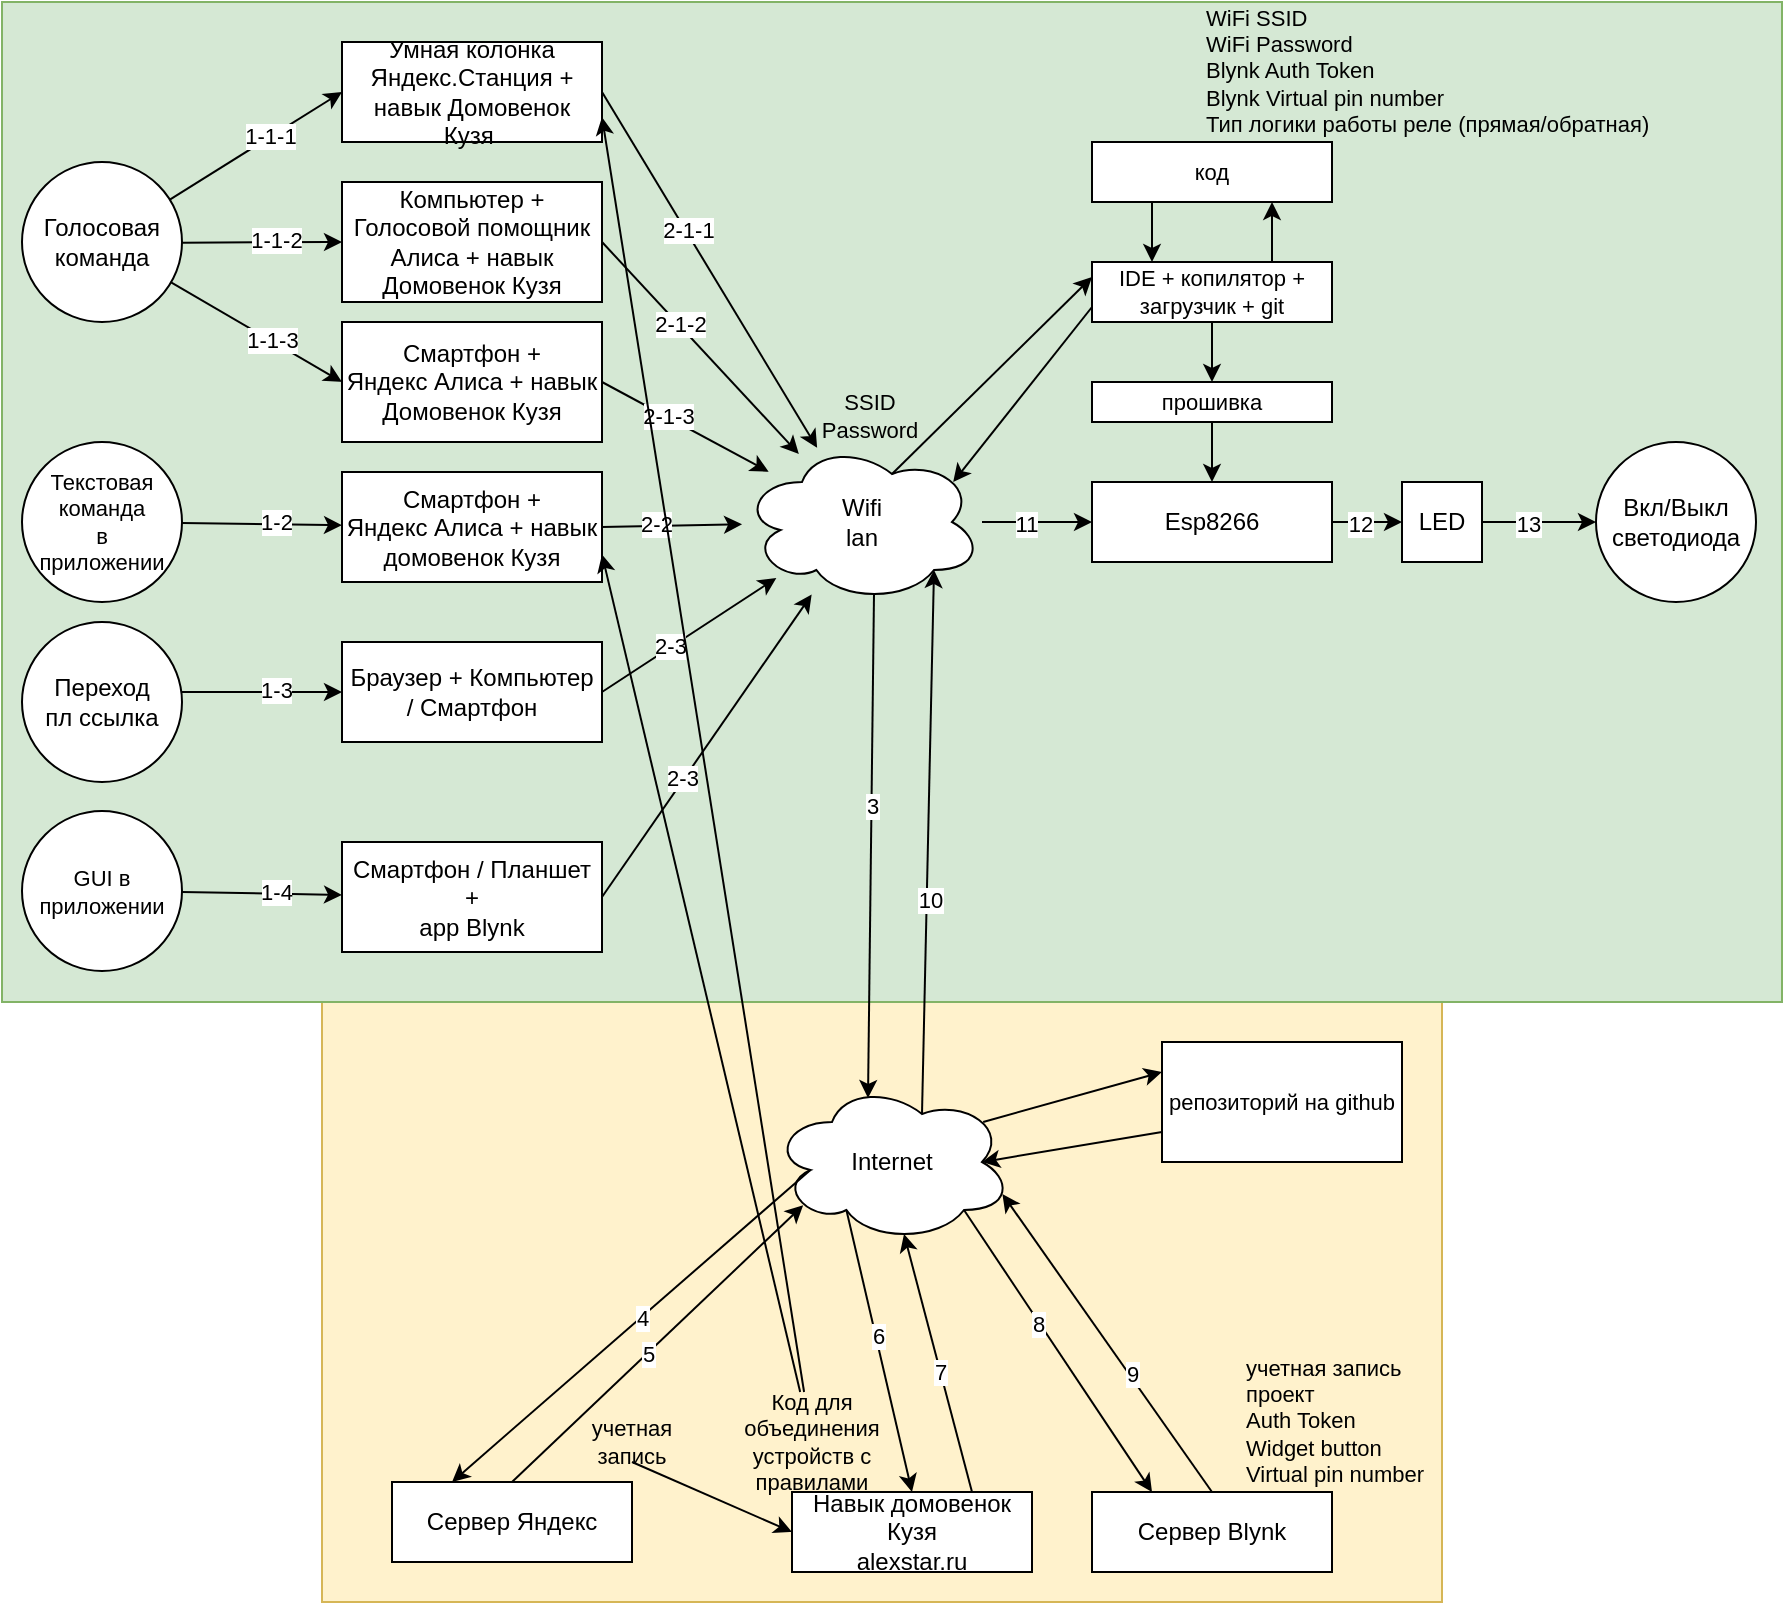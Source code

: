 <mxfile version="13.9.5" type="device"><diagram id="LXXNM-bs6FR58JlrEuCt" name="Page-1"><mxGraphModel dx="1086" dy="784" grid="1" gridSize="10" guides="1" tooltips="1" connect="1" arrows="1" fold="1" page="1" pageScale="1" pageWidth="1654" pageHeight="1169" math="0" shadow="0"><root><mxCell id="0"/><mxCell id="1" parent="0"/><mxCell id="LpgUMDEfrlkLVlZQbkxc-32" value="" style="rounded=0;whiteSpace=wrap;html=1;fontSize=11;fillColor=#fff2cc;strokeColor=#d6b656;" parent="1" vertex="1"><mxGeometry x="190" y="640" width="560" height="300" as="geometry"/></mxCell><mxCell id="ASMvSgLwhPNkv0cy1JUX-36" value="" style="rounded=0;whiteSpace=wrap;html=1;align=center;fillColor=#d5e8d4;strokeColor=#82b366;" parent="1" vertex="1"><mxGeometry x="30" y="140" width="890" height="500" as="geometry"/></mxCell><mxCell id="ASMvSgLwhPNkv0cy1JUX-1" value="Умная колонка Яндекс.Станция + навык Домовенок Кузя&amp;nbsp;" style="rounded=0;whiteSpace=wrap;html=1;" parent="1" vertex="1"><mxGeometry x="200" y="160" width="130" height="50" as="geometry"/></mxCell><mxCell id="ASMvSgLwhPNkv0cy1JUX-2" value="Сервер Яндекc" style="rounded=0;whiteSpace=wrap;html=1;" parent="1" vertex="1"><mxGeometry x="225" y="880" width="120" height="40" as="geometry"/></mxCell><mxCell id="ASMvSgLwhPNkv0cy1JUX-3" value="Wifi&lt;br&gt;lan" style="ellipse;shape=cloud;whiteSpace=wrap;html=1;" parent="1" vertex="1"><mxGeometry x="400" y="360" width="120" height="80" as="geometry"/></mxCell><mxCell id="ASMvSgLwhPNkv0cy1JUX-4" value="Internet" style="ellipse;shape=cloud;whiteSpace=wrap;html=1;" parent="1" vertex="1"><mxGeometry x="415" y="680" width="120" height="80" as="geometry"/></mxCell><mxCell id="ASMvSgLwhPNkv0cy1JUX-5" value="" style="endArrow=classic;html=1;entryX=0;entryY=0.5;entryDx=0;entryDy=0;" parent="1" source="ASMvSgLwhPNkv0cy1JUX-29" target="ASMvSgLwhPNkv0cy1JUX-1" edge="1"><mxGeometry width="50" height="50" relative="1" as="geometry"><mxPoint x="340" y="390" as="sourcePoint"/><mxPoint x="390" y="340" as="targetPoint"/></mxGeometry></mxCell><mxCell id="ASMvSgLwhPNkv0cy1JUX-14" value="1-1-1" style="edgeLabel;html=1;align=center;verticalAlign=middle;resizable=0;points=[];" parent="ASMvSgLwhPNkv0cy1JUX-5" vertex="1" connectable="0"><mxGeometry x="0.161" y="1" relative="1" as="geometry"><mxPoint as="offset"/></mxGeometry></mxCell><mxCell id="ASMvSgLwhPNkv0cy1JUX-6" value="" style="endArrow=classic;html=1;exitX=1;exitY=0.5;exitDx=0;exitDy=0;" parent="1" source="ASMvSgLwhPNkv0cy1JUX-1" target="ASMvSgLwhPNkv0cy1JUX-3" edge="1"><mxGeometry width="50" height="50" relative="1" as="geometry"><mxPoint x="440" y="310" as="sourcePoint"/><mxPoint x="440" y="360" as="targetPoint"/></mxGeometry></mxCell><mxCell id="ASMvSgLwhPNkv0cy1JUX-15" value="2-1-1" style="edgeLabel;html=1;align=center;verticalAlign=middle;resizable=0;points=[];" parent="ASMvSgLwhPNkv0cy1JUX-6" vertex="1" connectable="0"><mxGeometry x="-0.225" y="1" relative="1" as="geometry"><mxPoint as="offset"/></mxGeometry></mxCell><mxCell id="ASMvSgLwhPNkv0cy1JUX-7" value="" style="endArrow=classic;html=1;entryX=0.4;entryY=0.1;entryDx=0;entryDy=0;entryPerimeter=0;exitX=0.55;exitY=0.95;exitDx=0;exitDy=0;exitPerimeter=0;" parent="1" source="ASMvSgLwhPNkv0cy1JUX-3" target="ASMvSgLwhPNkv0cy1JUX-4" edge="1"><mxGeometry width="50" height="50" relative="1" as="geometry"><mxPoint x="440" y="310" as="sourcePoint"/><mxPoint x="440" y="480" as="targetPoint"/></mxGeometry></mxCell><mxCell id="ASMvSgLwhPNkv0cy1JUX-16" value="3" style="edgeLabel;html=1;align=center;verticalAlign=middle;resizable=0;points=[];" parent="ASMvSgLwhPNkv0cy1JUX-7" vertex="1" connectable="0"><mxGeometry x="-0.157" relative="1" as="geometry"><mxPoint as="offset"/></mxGeometry></mxCell><mxCell id="ASMvSgLwhPNkv0cy1JUX-8" value="Сервер Blynk" style="rounded=0;whiteSpace=wrap;html=1;" parent="1" vertex="1"><mxGeometry x="575" y="885" width="120" height="40" as="geometry"/></mxCell><mxCell id="ASMvSgLwhPNkv0cy1JUX-9" value="Esp8266" style="rounded=0;whiteSpace=wrap;html=1;" parent="1" vertex="1"><mxGeometry x="575" y="380" width="120" height="40" as="geometry"/></mxCell><mxCell id="ASMvSgLwhPNkv0cy1JUX-10" value="" style="endArrow=classic;html=1;exitX=0.16;exitY=0.55;exitDx=0;exitDy=0;exitPerimeter=0;entryX=0.25;entryY=0;entryDx=0;entryDy=0;" parent="1" source="ASMvSgLwhPNkv0cy1JUX-4" target="ASMvSgLwhPNkv0cy1JUX-2" edge="1"><mxGeometry width="50" height="50" relative="1" as="geometry"><mxPoint x="431.169" y="752.57" as="sourcePoint"/><mxPoint x="337.429" y="840" as="targetPoint"/></mxGeometry></mxCell><mxCell id="ASMvSgLwhPNkv0cy1JUX-17" value="4" style="edgeLabel;html=1;align=center;verticalAlign=middle;resizable=0;points=[];" parent="ASMvSgLwhPNkv0cy1JUX-10" vertex="1" connectable="0"><mxGeometry x="-0.059" relative="1" as="geometry"><mxPoint as="offset"/></mxGeometry></mxCell><mxCell id="ASMvSgLwhPNkv0cy1JUX-11" value="" style="endArrow=classic;html=1;entryX=0.13;entryY=0.77;entryDx=0;entryDy=0;entryPerimeter=0;exitX=0.5;exitY=0;exitDx=0;exitDy=0;" parent="1" source="ASMvSgLwhPNkv0cy1JUX-2" target="ASMvSgLwhPNkv0cy1JUX-4" edge="1"><mxGeometry width="50" height="50" relative="1" as="geometry"><mxPoint x="356.429" y="840" as="sourcePoint"/><mxPoint x="450.126" y="752.549" as="targetPoint"/></mxGeometry></mxCell><mxCell id="ASMvSgLwhPNkv0cy1JUX-18" value="5" style="edgeLabel;html=1;align=center;verticalAlign=middle;resizable=0;points=[];" parent="ASMvSgLwhPNkv0cy1JUX-11" vertex="1" connectable="0"><mxGeometry x="-0.069" relative="1" as="geometry"><mxPoint as="offset"/></mxGeometry></mxCell><mxCell id="ASMvSgLwhPNkv0cy1JUX-12" value="" style="endArrow=classic;html=1;exitX=0.31;exitY=0.8;exitDx=0;exitDy=0;exitPerimeter=0;entryX=0.5;entryY=0;entryDx=0;entryDy=0;" parent="1" source="ASMvSgLwhPNkv0cy1JUX-4" target="ASMvSgLwhPNkv0cy1JUX-24" edge="1"><mxGeometry width="50" height="50" relative="1" as="geometry"><mxPoint x="468.775" y="759.957" as="sourcePoint"/><mxPoint x="425" y="830" as="targetPoint"/></mxGeometry></mxCell><mxCell id="ASMvSgLwhPNkv0cy1JUX-19" value="6" style="edgeLabel;html=1;align=center;verticalAlign=middle;resizable=0;points=[];" parent="ASMvSgLwhPNkv0cy1JUX-12" vertex="1" connectable="0"><mxGeometry x="-0.101" y="1" relative="1" as="geometry"><mxPoint as="offset"/></mxGeometry></mxCell><mxCell id="ASMvSgLwhPNkv0cy1JUX-13" value="" style="endArrow=classic;html=1;exitX=0.75;exitY=0;exitDx=0;exitDy=0;entryX=0.55;entryY=0.95;entryDx=0;entryDy=0;entryPerimeter=0;" parent="1" source="ASMvSgLwhPNkv0cy1JUX-24" target="ASMvSgLwhPNkv0cy1JUX-4" edge="1"><mxGeometry width="50" height="50" relative="1" as="geometry"><mxPoint x="493.571" y="840" as="sourcePoint"/><mxPoint x="487.854" y="759.955" as="targetPoint"/></mxGeometry></mxCell><mxCell id="ASMvSgLwhPNkv0cy1JUX-20" value="7" style="edgeLabel;html=1;align=center;verticalAlign=middle;resizable=0;points=[];" parent="ASMvSgLwhPNkv0cy1JUX-13" vertex="1" connectable="0"><mxGeometry x="-0.069" relative="1" as="geometry"><mxPoint as="offset"/></mxGeometry></mxCell><mxCell id="ASMvSgLwhPNkv0cy1JUX-21" value="LED" style="rounded=0;whiteSpace=wrap;html=1;" parent="1" vertex="1"><mxGeometry x="730" y="380" width="40" height="40" as="geometry"/></mxCell><mxCell id="ASMvSgLwhPNkv0cy1JUX-22" value="" style="endArrow=classic;html=1;entryX=0.25;entryY=0;entryDx=0;entryDy=0;exitX=0.8;exitY=0.8;exitDx=0;exitDy=0;exitPerimeter=0;" parent="1" source="ASMvSgLwhPNkv0cy1JUX-4" target="ASMvSgLwhPNkv0cy1JUX-8" edge="1"><mxGeometry width="50" height="50" relative="1" as="geometry"><mxPoint x="507.426" y="748.284" as="sourcePoint"/><mxPoint x="645" y="840" as="targetPoint"/></mxGeometry></mxCell><mxCell id="ASMvSgLwhPNkv0cy1JUX-23" value="8" style="edgeLabel;html=1;align=center;verticalAlign=middle;resizable=0;points=[];" parent="ASMvSgLwhPNkv0cy1JUX-22" vertex="1" connectable="0"><mxGeometry x="-0.208" y="-1" relative="1" as="geometry"><mxPoint as="offset"/></mxGeometry></mxCell><mxCell id="ASMvSgLwhPNkv0cy1JUX-24" value="Навык домовенок Кузя&lt;br&gt;alexstar.ru" style="rounded=0;whiteSpace=wrap;html=1;" parent="1" vertex="1"><mxGeometry x="425" y="885" width="120" height="40" as="geometry"/></mxCell><mxCell id="ASMvSgLwhPNkv0cy1JUX-25" value="" style="endArrow=classic;html=1;exitX=0.5;exitY=0;exitDx=0;exitDy=0;entryX=0.96;entryY=0.7;entryDx=0;entryDy=0;entryPerimeter=0;" parent="1" source="ASMvSgLwhPNkv0cy1JUX-8" target="ASMvSgLwhPNkv0cy1JUX-4" edge="1"><mxGeometry width="50" height="50" relative="1" as="geometry"><mxPoint x="665" y="840" as="sourcePoint"/><mxPoint x="527.426" y="748.284" as="targetPoint"/></mxGeometry></mxCell><mxCell id="ASMvSgLwhPNkv0cy1JUX-26" value="9" style="edgeLabel;html=1;align=center;verticalAlign=middle;resizable=0;points=[];" parent="ASMvSgLwhPNkv0cy1JUX-25" vertex="1" connectable="0"><mxGeometry x="-0.208" y="-1" relative="1" as="geometry"><mxPoint as="offset"/></mxGeometry></mxCell><mxCell id="ASMvSgLwhPNkv0cy1JUX-29" value="&lt;span&gt;Голосовая&lt;/span&gt;&lt;br&gt;&lt;div&gt;&lt;span&gt;команда&lt;/span&gt;&lt;/div&gt;" style="ellipse;whiteSpace=wrap;html=1;aspect=fixed;align=center;" parent="1" vertex="1"><mxGeometry x="40" y="220" width="80" height="80" as="geometry"/></mxCell><mxCell id="ASMvSgLwhPNkv0cy1JUX-31" value="" style="endArrow=classic;html=1;entryX=0.8;entryY=0.8;entryDx=0;entryDy=0;entryPerimeter=0;exitX=0.625;exitY=0.2;exitDx=0;exitDy=0;exitPerimeter=0;" parent="1" source="ASMvSgLwhPNkv0cy1JUX-4" target="ASMvSgLwhPNkv0cy1JUX-3" edge="1"><mxGeometry width="50" height="50" relative="1" as="geometry"><mxPoint x="460" y="480" as="sourcePoint"/><mxPoint x="460" y="310" as="targetPoint"/></mxGeometry></mxCell><mxCell id="ASMvSgLwhPNkv0cy1JUX-32" value="10" style="edgeLabel;html=1;align=center;verticalAlign=middle;resizable=0;points=[];" parent="ASMvSgLwhPNkv0cy1JUX-31" vertex="1" connectable="0"><mxGeometry x="-0.208" y="-1" relative="1" as="geometry"><mxPoint as="offset"/></mxGeometry></mxCell><mxCell id="ASMvSgLwhPNkv0cy1JUX-33" value="" style="endArrow=classic;html=1;entryX=0;entryY=0.5;entryDx=0;entryDy=0;" parent="1" source="ASMvSgLwhPNkv0cy1JUX-3" target="ASMvSgLwhPNkv0cy1JUX-9" edge="1"><mxGeometry width="50" height="50" relative="1" as="geometry"><mxPoint x="890" y="400" as="sourcePoint"/><mxPoint x="669.231" y="290" as="targetPoint"/></mxGeometry></mxCell><mxCell id="ASMvSgLwhPNkv0cy1JUX-34" value="11" style="edgeLabel;html=1;align=center;verticalAlign=middle;resizable=0;points=[];" parent="ASMvSgLwhPNkv0cy1JUX-33" vertex="1" connectable="0"><mxGeometry x="-0.208" y="-1" relative="1" as="geometry"><mxPoint as="offset"/></mxGeometry></mxCell><mxCell id="ASMvSgLwhPNkv0cy1JUX-35" value="&lt;span style=&quot;text-align: left&quot;&gt;Вкл/Выкл светодиода&lt;/span&gt;" style="ellipse;whiteSpace=wrap;html=1;aspect=fixed;align=center;" parent="1" vertex="1"><mxGeometry x="827" y="360" width="80" height="80" as="geometry"/></mxCell><mxCell id="LpgUMDEfrlkLVlZQbkxc-1" value="" style="endArrow=classic;html=1;" parent="1" source="ASMvSgLwhPNkv0cy1JUX-9" target="ASMvSgLwhPNkv0cy1JUX-21" edge="1"><mxGeometry width="50" height="50" relative="1" as="geometry"><mxPoint x="890" y="400" as="sourcePoint"/><mxPoint x="669.231" y="290" as="targetPoint"/></mxGeometry></mxCell><mxCell id="LpgUMDEfrlkLVlZQbkxc-2" value="12" style="edgeLabel;html=1;align=center;verticalAlign=middle;resizable=0;points=[];" parent="LpgUMDEfrlkLVlZQbkxc-1" vertex="1" connectable="0"><mxGeometry x="-0.208" y="-1" relative="1" as="geometry"><mxPoint as="offset"/></mxGeometry></mxCell><mxCell id="LpgUMDEfrlkLVlZQbkxc-3" value="" style="endArrow=classic;html=1;" parent="1" source="ASMvSgLwhPNkv0cy1JUX-21" target="ASMvSgLwhPNkv0cy1JUX-35" edge="1"><mxGeometry width="50" height="50" relative="1" as="geometry"><mxPoint x="890" y="400" as="sourcePoint"/><mxPoint x="669.231" y="290" as="targetPoint"/></mxGeometry></mxCell><mxCell id="LpgUMDEfrlkLVlZQbkxc-4" value="13" style="edgeLabel;html=1;align=center;verticalAlign=middle;resizable=0;points=[];" parent="LpgUMDEfrlkLVlZQbkxc-3" vertex="1" connectable="0"><mxGeometry x="-0.208" y="-1" relative="1" as="geometry"><mxPoint as="offset"/></mxGeometry></mxCell><mxCell id="LpgUMDEfrlkLVlZQbkxc-5" value="Смартфон +&lt;br&gt;Яндекс Алиса + навык Домовенок Кузя" style="rounded=0;whiteSpace=wrap;html=1;" parent="1" vertex="1"><mxGeometry x="200" y="300" width="130" height="60" as="geometry"/></mxCell><mxCell id="LpgUMDEfrlkLVlZQbkxc-7" value="Компьютер + Голосовой помощник Алиса + навык Домовенок Кузя" style="rounded=0;whiteSpace=wrap;html=1;" parent="1" vertex="1"><mxGeometry x="200" y="230" width="130" height="60" as="geometry"/></mxCell><mxCell id="LpgUMDEfrlkLVlZQbkxc-8" value="" style="endArrow=classic;html=1;entryX=0;entryY=0.5;entryDx=0;entryDy=0;" parent="1" source="ASMvSgLwhPNkv0cy1JUX-29" target="LpgUMDEfrlkLVlZQbkxc-5" edge="1"><mxGeometry width="50" height="50" relative="1" as="geometry"><mxPoint x="340" y="390" as="sourcePoint"/><mxPoint x="390" y="340" as="targetPoint"/></mxGeometry></mxCell><mxCell id="LpgUMDEfrlkLVlZQbkxc-9" value="1-1-3" style="edgeLabel;html=1;align=center;verticalAlign=middle;resizable=0;points=[];" parent="LpgUMDEfrlkLVlZQbkxc-8" vertex="1" connectable="0"><mxGeometry x="0.161" y="1" relative="1" as="geometry"><mxPoint as="offset"/></mxGeometry></mxCell><mxCell id="LpgUMDEfrlkLVlZQbkxc-10" value="" style="endArrow=classic;html=1;entryX=0;entryY=0.5;entryDx=0;entryDy=0;" parent="1" source="ASMvSgLwhPNkv0cy1JUX-29" target="LpgUMDEfrlkLVlZQbkxc-7" edge="1"><mxGeometry width="50" height="50" relative="1" as="geometry"><mxPoint x="340" y="390" as="sourcePoint"/><mxPoint x="390" y="340" as="targetPoint"/></mxGeometry></mxCell><mxCell id="LpgUMDEfrlkLVlZQbkxc-11" value="1-1-2" style="edgeLabel;html=1;align=center;verticalAlign=middle;resizable=0;points=[];" parent="LpgUMDEfrlkLVlZQbkxc-10" vertex="1" connectable="0"><mxGeometry x="0.161" y="1" relative="1" as="geometry"><mxPoint as="offset"/></mxGeometry></mxCell><mxCell id="LpgUMDEfrlkLVlZQbkxc-12" value="" style="endArrow=classic;html=1;exitX=1;exitY=0.5;exitDx=0;exitDy=0;" parent="1" source="LpgUMDEfrlkLVlZQbkxc-5" target="ASMvSgLwhPNkv0cy1JUX-3" edge="1"><mxGeometry width="50" height="50" relative="1" as="geometry"><mxPoint x="440" y="310" as="sourcePoint"/><mxPoint x="440" y="360" as="targetPoint"/></mxGeometry></mxCell><mxCell id="LpgUMDEfrlkLVlZQbkxc-13" value="2-1-3" style="edgeLabel;html=1;align=center;verticalAlign=middle;resizable=0;points=[];" parent="LpgUMDEfrlkLVlZQbkxc-12" vertex="1" connectable="0"><mxGeometry x="-0.225" y="1" relative="1" as="geometry"><mxPoint as="offset"/></mxGeometry></mxCell><mxCell id="LpgUMDEfrlkLVlZQbkxc-14" value="" style="endArrow=classic;html=1;exitX=1;exitY=0.5;exitDx=0;exitDy=0;" parent="1" source="LpgUMDEfrlkLVlZQbkxc-7" target="ASMvSgLwhPNkv0cy1JUX-3" edge="1"><mxGeometry width="50" height="50" relative="1" as="geometry"><mxPoint x="440" y="310" as="sourcePoint"/><mxPoint x="440" y="360" as="targetPoint"/></mxGeometry></mxCell><mxCell id="LpgUMDEfrlkLVlZQbkxc-15" value="2-1-2" style="edgeLabel;html=1;align=center;verticalAlign=middle;resizable=0;points=[];" parent="LpgUMDEfrlkLVlZQbkxc-14" vertex="1" connectable="0"><mxGeometry x="-0.225" y="1" relative="1" as="geometry"><mxPoint as="offset"/></mxGeometry></mxCell><mxCell id="LpgUMDEfrlkLVlZQbkxc-16" value="Текстовая команда&lt;br style=&quot;font-size: 11px;&quot;&gt;в &lt;br style=&quot;font-size: 11px;&quot;&gt;приложении" style="ellipse;whiteSpace=wrap;html=1;aspect=fixed;align=center;fontSize=11;" parent="1" vertex="1"><mxGeometry x="40" y="360" width="80" height="80" as="geometry"/></mxCell><mxCell id="LpgUMDEfrlkLVlZQbkxc-17" value="Смартфон +&lt;br&gt;Яндекс Алиса + навык домовенок Кузя" style="rounded=0;whiteSpace=wrap;html=1;" parent="1" vertex="1"><mxGeometry x="200" y="375" width="130" height="55" as="geometry"/></mxCell><mxCell id="LpgUMDEfrlkLVlZQbkxc-21" value="" style="endArrow=classic;html=1;" parent="1" source="LpgUMDEfrlkLVlZQbkxc-16" target="LpgUMDEfrlkLVlZQbkxc-17" edge="1"><mxGeometry width="50" height="50" relative="1" as="geometry"><mxPoint x="340" y="390" as="sourcePoint"/><mxPoint x="390" y="340" as="targetPoint"/></mxGeometry></mxCell><mxCell id="LpgUMDEfrlkLVlZQbkxc-22" value="1-2" style="edgeLabel;html=1;align=center;verticalAlign=middle;resizable=0;points=[];" parent="LpgUMDEfrlkLVlZQbkxc-21" vertex="1" connectable="0"><mxGeometry x="0.161" y="1" relative="1" as="geometry"><mxPoint as="offset"/></mxGeometry></mxCell><mxCell id="LpgUMDEfrlkLVlZQbkxc-23" value="" style="endArrow=classic;html=1;exitX=1;exitY=0.5;exitDx=0;exitDy=0;" parent="1" source="LpgUMDEfrlkLVlZQbkxc-17" target="ASMvSgLwhPNkv0cy1JUX-3" edge="1"><mxGeometry width="50" height="50" relative="1" as="geometry"><mxPoint x="440" y="310" as="sourcePoint"/><mxPoint x="440" y="360" as="targetPoint"/></mxGeometry></mxCell><mxCell id="LpgUMDEfrlkLVlZQbkxc-24" value="2-2" style="edgeLabel;html=1;align=center;verticalAlign=middle;resizable=0;points=[];" parent="LpgUMDEfrlkLVlZQbkxc-23" vertex="1" connectable="0"><mxGeometry x="-0.225" y="1" relative="1" as="geometry"><mxPoint as="offset"/></mxGeometry></mxCell><mxCell id="LpgUMDEfrlkLVlZQbkxc-26" value="Переход&lt;br&gt;пл ссылка" style="ellipse;whiteSpace=wrap;html=1;aspect=fixed;align=center;" parent="1" vertex="1"><mxGeometry x="40" y="450" width="80" height="80" as="geometry"/></mxCell><mxCell id="LpgUMDEfrlkLVlZQbkxc-27" value="Браузер + Компьютер / Смартфон" style="rounded=0;whiteSpace=wrap;html=1;" parent="1" vertex="1"><mxGeometry x="200" y="460" width="130" height="50" as="geometry"/></mxCell><mxCell id="LpgUMDEfrlkLVlZQbkxc-28" value="" style="endArrow=classic;html=1;entryX=0;entryY=0.5;entryDx=0;entryDy=0;" parent="1" target="LpgUMDEfrlkLVlZQbkxc-27" edge="1"><mxGeometry width="50" height="50" relative="1" as="geometry"><mxPoint x="120" y="485" as="sourcePoint"/><mxPoint x="390" y="705" as="targetPoint"/></mxGeometry></mxCell><mxCell id="LpgUMDEfrlkLVlZQbkxc-29" value="1-3" style="edgeLabel;html=1;align=center;verticalAlign=middle;resizable=0;points=[];" parent="LpgUMDEfrlkLVlZQbkxc-28" vertex="1" connectable="0"><mxGeometry x="0.161" y="1" relative="1" as="geometry"><mxPoint as="offset"/></mxGeometry></mxCell><mxCell id="LpgUMDEfrlkLVlZQbkxc-30" value="" style="endArrow=classic;html=1;exitX=1;exitY=0.5;exitDx=0;exitDy=0;" parent="1" source="LpgUMDEfrlkLVlZQbkxc-27" target="ASMvSgLwhPNkv0cy1JUX-3" edge="1"><mxGeometry width="50" height="50" relative="1" as="geometry"><mxPoint x="440" y="310" as="sourcePoint"/><mxPoint x="440" y="360" as="targetPoint"/></mxGeometry></mxCell><mxCell id="LpgUMDEfrlkLVlZQbkxc-31" value="2-3" style="edgeLabel;html=1;align=center;verticalAlign=middle;resizable=0;points=[];" parent="LpgUMDEfrlkLVlZQbkxc-30" vertex="1" connectable="0"><mxGeometry x="-0.225" y="1" relative="1" as="geometry"><mxPoint as="offset"/></mxGeometry></mxCell><mxCell id="LpgUMDEfrlkLVlZQbkxc-33" value="SSID&lt;br&gt;Password" style="text;html=1;strokeColor=none;fillColor=none;align=center;verticalAlign=middle;whiteSpace=wrap;rounded=0;fontSize=11;" parent="1" vertex="1"><mxGeometry x="444" y="337" width="40" height="20" as="geometry"/></mxCell><mxCell id="LpgUMDEfrlkLVlZQbkxc-34" value="учетная запись&lt;br&gt;проект&lt;br&gt;Auth Token&lt;br&gt;Widget button&lt;br&gt;Virtual pin number" style="text;html=1;strokeColor=none;fillColor=none;align=left;verticalAlign=bottom;whiteSpace=wrap;rounded=0;fontSize=11;" parent="1" vertex="1"><mxGeometry x="650" y="800" width="100" height="85" as="geometry"/></mxCell><mxCell id="LpgUMDEfrlkLVlZQbkxc-35" value="Код для объединения устройств c правилами" style="text;html=1;strokeColor=none;fillColor=none;align=center;verticalAlign=middle;whiteSpace=wrap;rounded=0;fontSize=11;" parent="1" vertex="1"><mxGeometry x="395" y="835" width="80" height="50" as="geometry"/></mxCell><mxCell id="LpgUMDEfrlkLVlZQbkxc-37" value="учетная запись" style="text;html=1;strokeColor=none;fillColor=none;align=center;verticalAlign=middle;whiteSpace=wrap;rounded=0;fontSize=11;" parent="1" vertex="1"><mxGeometry x="325" y="850" width="40" height="20" as="geometry"/></mxCell><mxCell id="LpgUMDEfrlkLVlZQbkxc-39" value="GUI в приложении" style="ellipse;whiteSpace=wrap;html=1;aspect=fixed;align=center;fontSize=11;" parent="1" vertex="1"><mxGeometry x="40" y="544.5" width="80" height="80" as="geometry"/></mxCell><mxCell id="LpgUMDEfrlkLVlZQbkxc-40" value="Смартфон / Планшет +&lt;br&gt;app Blynk" style="rounded=0;whiteSpace=wrap;html=1;" parent="1" vertex="1"><mxGeometry x="200" y="560" width="130" height="55" as="geometry"/></mxCell><mxCell id="LpgUMDEfrlkLVlZQbkxc-41" value="" style="endArrow=classic;html=1;" parent="1" source="LpgUMDEfrlkLVlZQbkxc-39" target="LpgUMDEfrlkLVlZQbkxc-40" edge="1"><mxGeometry width="50" height="50" relative="1" as="geometry"><mxPoint x="340" y="670" as="sourcePoint"/><mxPoint x="390" y="620" as="targetPoint"/></mxGeometry></mxCell><mxCell id="LpgUMDEfrlkLVlZQbkxc-42" value="1-4" style="edgeLabel;html=1;align=center;verticalAlign=middle;resizable=0;points=[];" parent="LpgUMDEfrlkLVlZQbkxc-41" vertex="1" connectable="0"><mxGeometry x="0.161" y="1" relative="1" as="geometry"><mxPoint as="offset"/></mxGeometry></mxCell><mxCell id="LpgUMDEfrlkLVlZQbkxc-44" value="" style="endArrow=classic;html=1;exitX=1;exitY=0.5;exitDx=0;exitDy=0;" parent="1" source="LpgUMDEfrlkLVlZQbkxc-40" target="ASMvSgLwhPNkv0cy1JUX-3" edge="1"><mxGeometry width="50" height="50" relative="1" as="geometry"><mxPoint x="440" y="310" as="sourcePoint"/><mxPoint x="440" y="360" as="targetPoint"/></mxGeometry></mxCell><mxCell id="LpgUMDEfrlkLVlZQbkxc-45" value="2-3" style="edgeLabel;html=1;align=center;verticalAlign=middle;resizable=0;points=[];" parent="LpgUMDEfrlkLVlZQbkxc-44" vertex="1" connectable="0"><mxGeometry x="-0.225" y="1" relative="1" as="geometry"><mxPoint as="offset"/></mxGeometry></mxCell><mxCell id="LpgUMDEfrlkLVlZQbkxc-47" value="" style="endArrow=classic;html=1;fontSize=11;exitX=0.5;exitY=1;exitDx=0;exitDy=0;entryX=0;entryY=0.5;entryDx=0;entryDy=0;" parent="1" source="LpgUMDEfrlkLVlZQbkxc-37" target="ASMvSgLwhPNkv0cy1JUX-24" edge="1"><mxGeometry width="50" height="50" relative="1" as="geometry"><mxPoint x="385" y="1045" as="sourcePoint"/><mxPoint x="435" y="995" as="targetPoint"/></mxGeometry></mxCell><mxCell id="LpgUMDEfrlkLVlZQbkxc-48" value="" style="endArrow=classic;html=1;fontSize=11;entryX=1;entryY=0.75;entryDx=0;entryDy=0;" parent="1" source="LpgUMDEfrlkLVlZQbkxc-35" target="ASMvSgLwhPNkv0cy1JUX-1" edge="1"><mxGeometry width="50" height="50" relative="1" as="geometry"><mxPoint x="345" y="1005" as="sourcePoint"/><mxPoint x="395" y="955" as="targetPoint"/></mxGeometry></mxCell><mxCell id="LpgUMDEfrlkLVlZQbkxc-52" value="" style="endArrow=classic;html=1;fontSize=11;entryX=1;entryY=0.75;entryDx=0;entryDy=0;" parent="1" source="LpgUMDEfrlkLVlZQbkxc-35" target="LpgUMDEfrlkLVlZQbkxc-17" edge="1"><mxGeometry width="50" height="50" relative="1" as="geometry"><mxPoint x="260" y="750" as="sourcePoint"/><mxPoint x="310" y="700" as="targetPoint"/></mxGeometry></mxCell><mxCell id="LpgUMDEfrlkLVlZQbkxc-55" value="прошивка" style="rounded=0;whiteSpace=wrap;html=1;fontSize=11;align=center;" parent="1" vertex="1"><mxGeometry x="575" y="330" width="120" height="20" as="geometry"/></mxCell><mxCell id="LpgUMDEfrlkLVlZQbkxc-56" value="код" style="rounded=0;whiteSpace=wrap;html=1;fontSize=11;align=center;" parent="1" vertex="1"><mxGeometry x="575" y="210" width="120" height="30" as="geometry"/></mxCell><mxCell id="LpgUMDEfrlkLVlZQbkxc-57" value="IDE + копилятор + загрузчик + git" style="rounded=0;whiteSpace=wrap;html=1;fontSize=11;align=center;" parent="1" vertex="1"><mxGeometry x="575" y="270" width="120" height="30" as="geometry"/></mxCell><mxCell id="LpgUMDEfrlkLVlZQbkxc-58" value="репозиторий на github" style="rounded=0;whiteSpace=wrap;html=1;fontSize=11;align=center;" parent="1" vertex="1"><mxGeometry x="610" y="660" width="120" height="60" as="geometry"/></mxCell><mxCell id="LpgUMDEfrlkLVlZQbkxc-59" value="" style="endArrow=classic;html=1;fontSize=11;exitX=0;exitY=0.75;exitDx=0;exitDy=0;entryX=0.875;entryY=0.5;entryDx=0;entryDy=0;entryPerimeter=0;" parent="1" source="LpgUMDEfrlkLVlZQbkxc-58" target="ASMvSgLwhPNkv0cy1JUX-4" edge="1"><mxGeometry width="50" height="50" relative="1" as="geometry"><mxPoint x="830" y="790" as="sourcePoint"/><mxPoint x="880" y="740" as="targetPoint"/></mxGeometry></mxCell><mxCell id="LpgUMDEfrlkLVlZQbkxc-60" value="" style="endArrow=classic;html=1;fontSize=11;exitX=0.88;exitY=0.25;exitDx=0;exitDy=0;exitPerimeter=0;entryX=0;entryY=0.25;entryDx=0;entryDy=0;" parent="1" source="ASMvSgLwhPNkv0cy1JUX-4" target="LpgUMDEfrlkLVlZQbkxc-58" edge="1"><mxGeometry width="50" height="50" relative="1" as="geometry"><mxPoint x="820" y="770" as="sourcePoint"/><mxPoint x="870" y="720" as="targetPoint"/></mxGeometry></mxCell><mxCell id="LpgUMDEfrlkLVlZQbkxc-61" value="" style="endArrow=classic;html=1;fontSize=11;exitX=0.5;exitY=1;exitDx=0;exitDy=0;" parent="1" source="LpgUMDEfrlkLVlZQbkxc-55" target="ASMvSgLwhPNkv0cy1JUX-9" edge="1"><mxGeometry width="50" height="50" relative="1" as="geometry"><mxPoint x="820" y="340" as="sourcePoint"/><mxPoint x="870" y="290" as="targetPoint"/></mxGeometry></mxCell><mxCell id="LpgUMDEfrlkLVlZQbkxc-62" value="" style="endArrow=classic;html=1;fontSize=11;exitX=0.5;exitY=1;exitDx=0;exitDy=0;" parent="1" source="LpgUMDEfrlkLVlZQbkxc-57" target="LpgUMDEfrlkLVlZQbkxc-55" edge="1"><mxGeometry width="50" height="50" relative="1" as="geometry"><mxPoint x="1010" y="480" as="sourcePoint"/><mxPoint x="1060" y="430" as="targetPoint"/></mxGeometry></mxCell><mxCell id="LpgUMDEfrlkLVlZQbkxc-63" value="" style="endArrow=classic;html=1;fontSize=11;exitX=0;exitY=0.75;exitDx=0;exitDy=0;entryX=0.88;entryY=0.25;entryDx=0;entryDy=0;entryPerimeter=0;" parent="1" source="LpgUMDEfrlkLVlZQbkxc-57" target="ASMvSgLwhPNkv0cy1JUX-3" edge="1"><mxGeometry width="50" height="50" relative="1" as="geometry"><mxPoint x="1050" y="490" as="sourcePoint"/><mxPoint x="1100" y="440" as="targetPoint"/></mxGeometry></mxCell><mxCell id="LpgUMDEfrlkLVlZQbkxc-64" value="" style="endArrow=classic;html=1;fontSize=11;exitX=0.625;exitY=0.2;exitDx=0;exitDy=0;exitPerimeter=0;entryX=0;entryY=0.25;entryDx=0;entryDy=0;" parent="1" source="ASMvSgLwhPNkv0cy1JUX-3" target="LpgUMDEfrlkLVlZQbkxc-57" edge="1"><mxGeometry width="50" height="50" relative="1" as="geometry"><mxPoint x="1080" y="470" as="sourcePoint"/><mxPoint x="1130" y="420" as="targetPoint"/></mxGeometry></mxCell><mxCell id="LpgUMDEfrlkLVlZQbkxc-65" value="" style="endArrow=classic;html=1;fontSize=11;exitX=0.75;exitY=0;exitDx=0;exitDy=0;entryX=0.75;entryY=1;entryDx=0;entryDy=0;" parent="1" source="LpgUMDEfrlkLVlZQbkxc-57" target="LpgUMDEfrlkLVlZQbkxc-56" edge="1"><mxGeometry width="50" height="50" relative="1" as="geometry"><mxPoint x="1030" y="380" as="sourcePoint"/><mxPoint x="1080" y="330" as="targetPoint"/></mxGeometry></mxCell><mxCell id="LpgUMDEfrlkLVlZQbkxc-66" value="" style="endArrow=classic;html=1;fontSize=11;exitX=0.25;exitY=1;exitDx=0;exitDy=0;entryX=0.25;entryY=0;entryDx=0;entryDy=0;" parent="1" source="LpgUMDEfrlkLVlZQbkxc-56" target="LpgUMDEfrlkLVlZQbkxc-57" edge="1"><mxGeometry width="50" height="50" relative="1" as="geometry"><mxPoint x="1040" y="390" as="sourcePoint"/><mxPoint x="1090" y="340" as="targetPoint"/></mxGeometry></mxCell><mxCell id="YDv_d6HVnAiI8Ja-0ekF-1" value="WiFi SSID&lt;br&gt;WiFi Password&lt;br&gt;&lt;span&gt;Blynk Auth Token&lt;br&gt;Blynk Virtual pin number&lt;br&gt;Тип логики работы реле (прямая/обратная)&lt;br&gt;&lt;/span&gt;" style="text;html=1;strokeColor=none;fillColor=none;align=left;verticalAlign=bottom;whiteSpace=wrap;rounded=0;fontSize=11;" vertex="1" parent="1"><mxGeometry x="630" y="142.5" width="270" height="67.5" as="geometry"/></mxCell></root></mxGraphModel></diagram></mxfile>